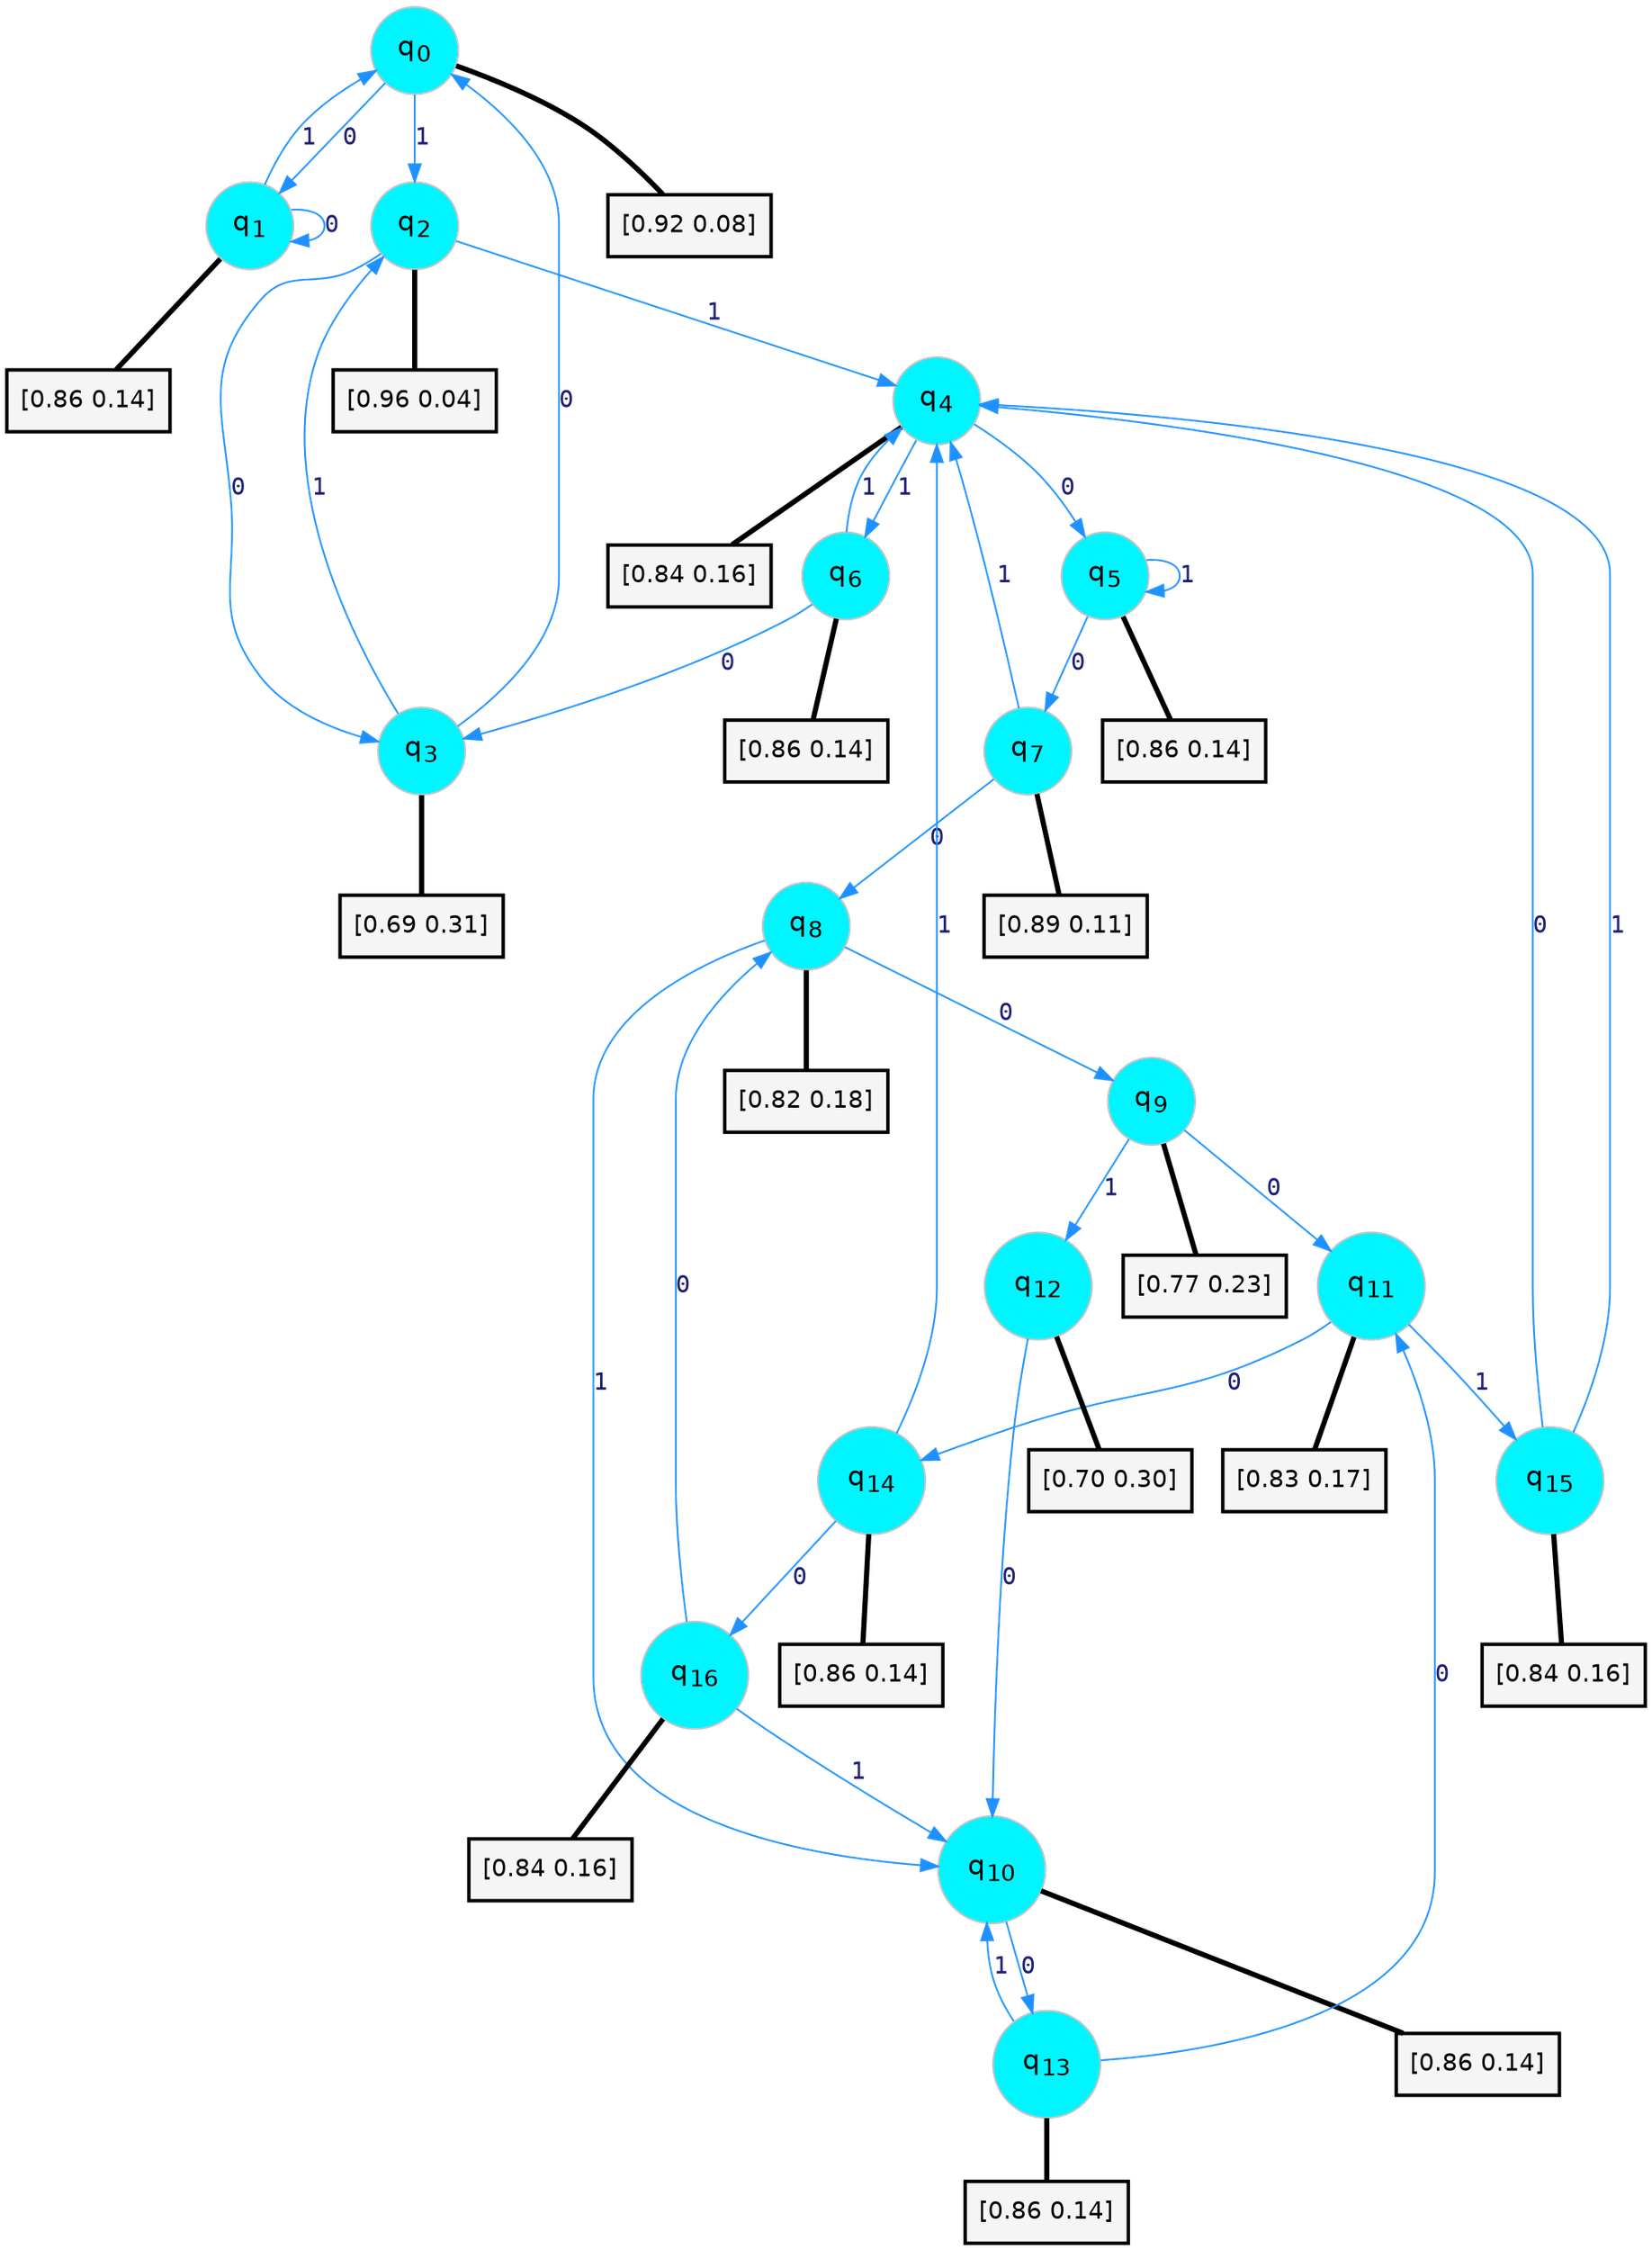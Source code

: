 digraph G {
graph [
bgcolor=transparent, dpi=300, rankdir=TD, size="40,25"];
node [
color=gray, fillcolor=turquoise1, fontcolor=black, fontname=Helvetica, fontsize=16, fontweight=bold, shape=circle, style=filled];
edge [
arrowsize=1, color=dodgerblue1, fontcolor=midnightblue, fontname=courier, fontweight=bold, penwidth=1, style=solid, weight=20];
0[label=<q<SUB>0</SUB>>];
1[label=<q<SUB>1</SUB>>];
2[label=<q<SUB>2</SUB>>];
3[label=<q<SUB>3</SUB>>];
4[label=<q<SUB>4</SUB>>];
5[label=<q<SUB>5</SUB>>];
6[label=<q<SUB>6</SUB>>];
7[label=<q<SUB>7</SUB>>];
8[label=<q<SUB>8</SUB>>];
9[label=<q<SUB>9</SUB>>];
10[label=<q<SUB>10</SUB>>];
11[label=<q<SUB>11</SUB>>];
12[label=<q<SUB>12</SUB>>];
13[label=<q<SUB>13</SUB>>];
14[label=<q<SUB>14</SUB>>];
15[label=<q<SUB>15</SUB>>];
16[label=<q<SUB>16</SUB>>];
17[label="[0.92 0.08]", shape=box,fontcolor=black, fontname=Helvetica, fontsize=14, penwidth=2, fillcolor=whitesmoke,color=black];
18[label="[0.86 0.14]", shape=box,fontcolor=black, fontname=Helvetica, fontsize=14, penwidth=2, fillcolor=whitesmoke,color=black];
19[label="[0.96 0.04]", shape=box,fontcolor=black, fontname=Helvetica, fontsize=14, penwidth=2, fillcolor=whitesmoke,color=black];
20[label="[0.69 0.31]", shape=box,fontcolor=black, fontname=Helvetica, fontsize=14, penwidth=2, fillcolor=whitesmoke,color=black];
21[label="[0.84 0.16]", shape=box,fontcolor=black, fontname=Helvetica, fontsize=14, penwidth=2, fillcolor=whitesmoke,color=black];
22[label="[0.86 0.14]", shape=box,fontcolor=black, fontname=Helvetica, fontsize=14, penwidth=2, fillcolor=whitesmoke,color=black];
23[label="[0.86 0.14]", shape=box,fontcolor=black, fontname=Helvetica, fontsize=14, penwidth=2, fillcolor=whitesmoke,color=black];
24[label="[0.89 0.11]", shape=box,fontcolor=black, fontname=Helvetica, fontsize=14, penwidth=2, fillcolor=whitesmoke,color=black];
25[label="[0.82 0.18]", shape=box,fontcolor=black, fontname=Helvetica, fontsize=14, penwidth=2, fillcolor=whitesmoke,color=black];
26[label="[0.77 0.23]", shape=box,fontcolor=black, fontname=Helvetica, fontsize=14, penwidth=2, fillcolor=whitesmoke,color=black];
27[label="[0.86 0.14]", shape=box,fontcolor=black, fontname=Helvetica, fontsize=14, penwidth=2, fillcolor=whitesmoke,color=black];
28[label="[0.83 0.17]", shape=box,fontcolor=black, fontname=Helvetica, fontsize=14, penwidth=2, fillcolor=whitesmoke,color=black];
29[label="[0.70 0.30]", shape=box,fontcolor=black, fontname=Helvetica, fontsize=14, penwidth=2, fillcolor=whitesmoke,color=black];
30[label="[0.86 0.14]", shape=box,fontcolor=black, fontname=Helvetica, fontsize=14, penwidth=2, fillcolor=whitesmoke,color=black];
31[label="[0.86 0.14]", shape=box,fontcolor=black, fontname=Helvetica, fontsize=14, penwidth=2, fillcolor=whitesmoke,color=black];
32[label="[0.84 0.16]", shape=box,fontcolor=black, fontname=Helvetica, fontsize=14, penwidth=2, fillcolor=whitesmoke,color=black];
33[label="[0.84 0.16]", shape=box,fontcolor=black, fontname=Helvetica, fontsize=14, penwidth=2, fillcolor=whitesmoke,color=black];
0->1 [label=0];
0->2 [label=1];
0->17 [arrowhead=none, penwidth=3,color=black];
1->1 [label=0];
1->0 [label=1];
1->18 [arrowhead=none, penwidth=3,color=black];
2->3 [label=0];
2->4 [label=1];
2->19 [arrowhead=none, penwidth=3,color=black];
3->0 [label=0];
3->2 [label=1];
3->20 [arrowhead=none, penwidth=3,color=black];
4->5 [label=0];
4->6 [label=1];
4->21 [arrowhead=none, penwidth=3,color=black];
5->7 [label=0];
5->5 [label=1];
5->22 [arrowhead=none, penwidth=3,color=black];
6->3 [label=0];
6->4 [label=1];
6->23 [arrowhead=none, penwidth=3,color=black];
7->8 [label=0];
7->4 [label=1];
7->24 [arrowhead=none, penwidth=3,color=black];
8->9 [label=0];
8->10 [label=1];
8->25 [arrowhead=none, penwidth=3,color=black];
9->11 [label=0];
9->12 [label=1];
9->26 [arrowhead=none, penwidth=3,color=black];
10->13 [label=0];
10->27 [arrowhead=none, penwidth=3,color=black];
11->14 [label=0];
11->15 [label=1];
11->28 [arrowhead=none, penwidth=3,color=black];
12->10 [label=0];
12->29 [arrowhead=none, penwidth=3,color=black];
13->11 [label=0];
13->10 [label=1];
13->30 [arrowhead=none, penwidth=3,color=black];
14->16 [label=0];
14->4 [label=1];
14->31 [arrowhead=none, penwidth=3,color=black];
15->4 [label=0];
15->4 [label=1];
15->32 [arrowhead=none, penwidth=3,color=black];
16->8 [label=0];
16->10 [label=1];
16->33 [arrowhead=none, penwidth=3,color=black];
}
